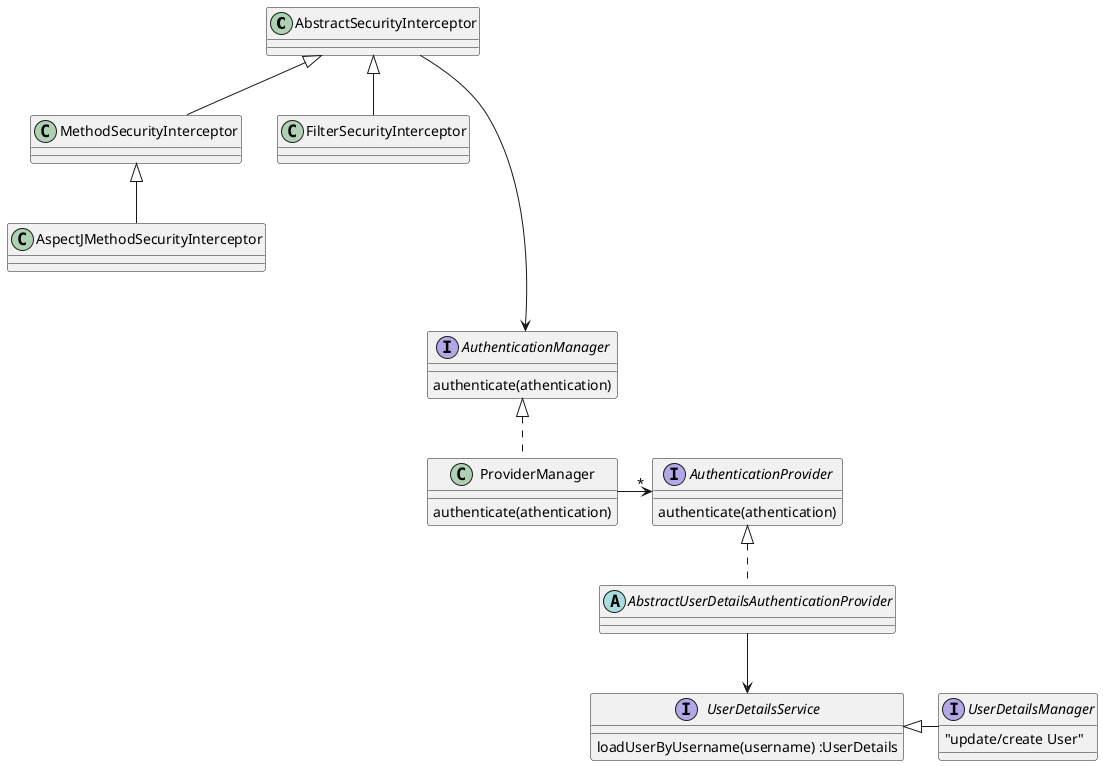@startuml
 class AbstractSecurityInterceptor
 class MethodSecurityInterceptor
 class FilterSecurityInterceptor
 class AspectJMethodSecurityInterceptor
 class ProviderManager  {
  authenticate(athentication)
 }

 interface UserDetailsService{
   loadUserByUsername(username) :UserDetails
 }

 interface UserDetailsManager{
   "update/create User"
 }

 abstract class AbstractUserDetailsAuthenticationProvider{
 }

 interface AuthenticationProvider{
 authenticate(athentication)
 }

 interface AuthenticationManager{
  authenticate(athentication)
 }




 AbstractSecurityInterceptor <|-- FilterSecurityInterceptor
 AbstractSecurityInterceptor <|-- MethodSecurityInterceptor
 MethodSecurityInterceptor <|-- AspectJMethodSecurityInterceptor
 AbstractSecurityInterceptor ----> AuthenticationManager
 AuthenticationManager <|.. ProviderManager
 ProviderManager -> "*" AuthenticationProvider
 AuthenticationProvider <|..AbstractUserDetailsAuthenticationProvider
 AbstractUserDetailsAuthenticationProvider -->UserDetailsService
 UserDetailsService <|- UserDetailsManager

@enduml